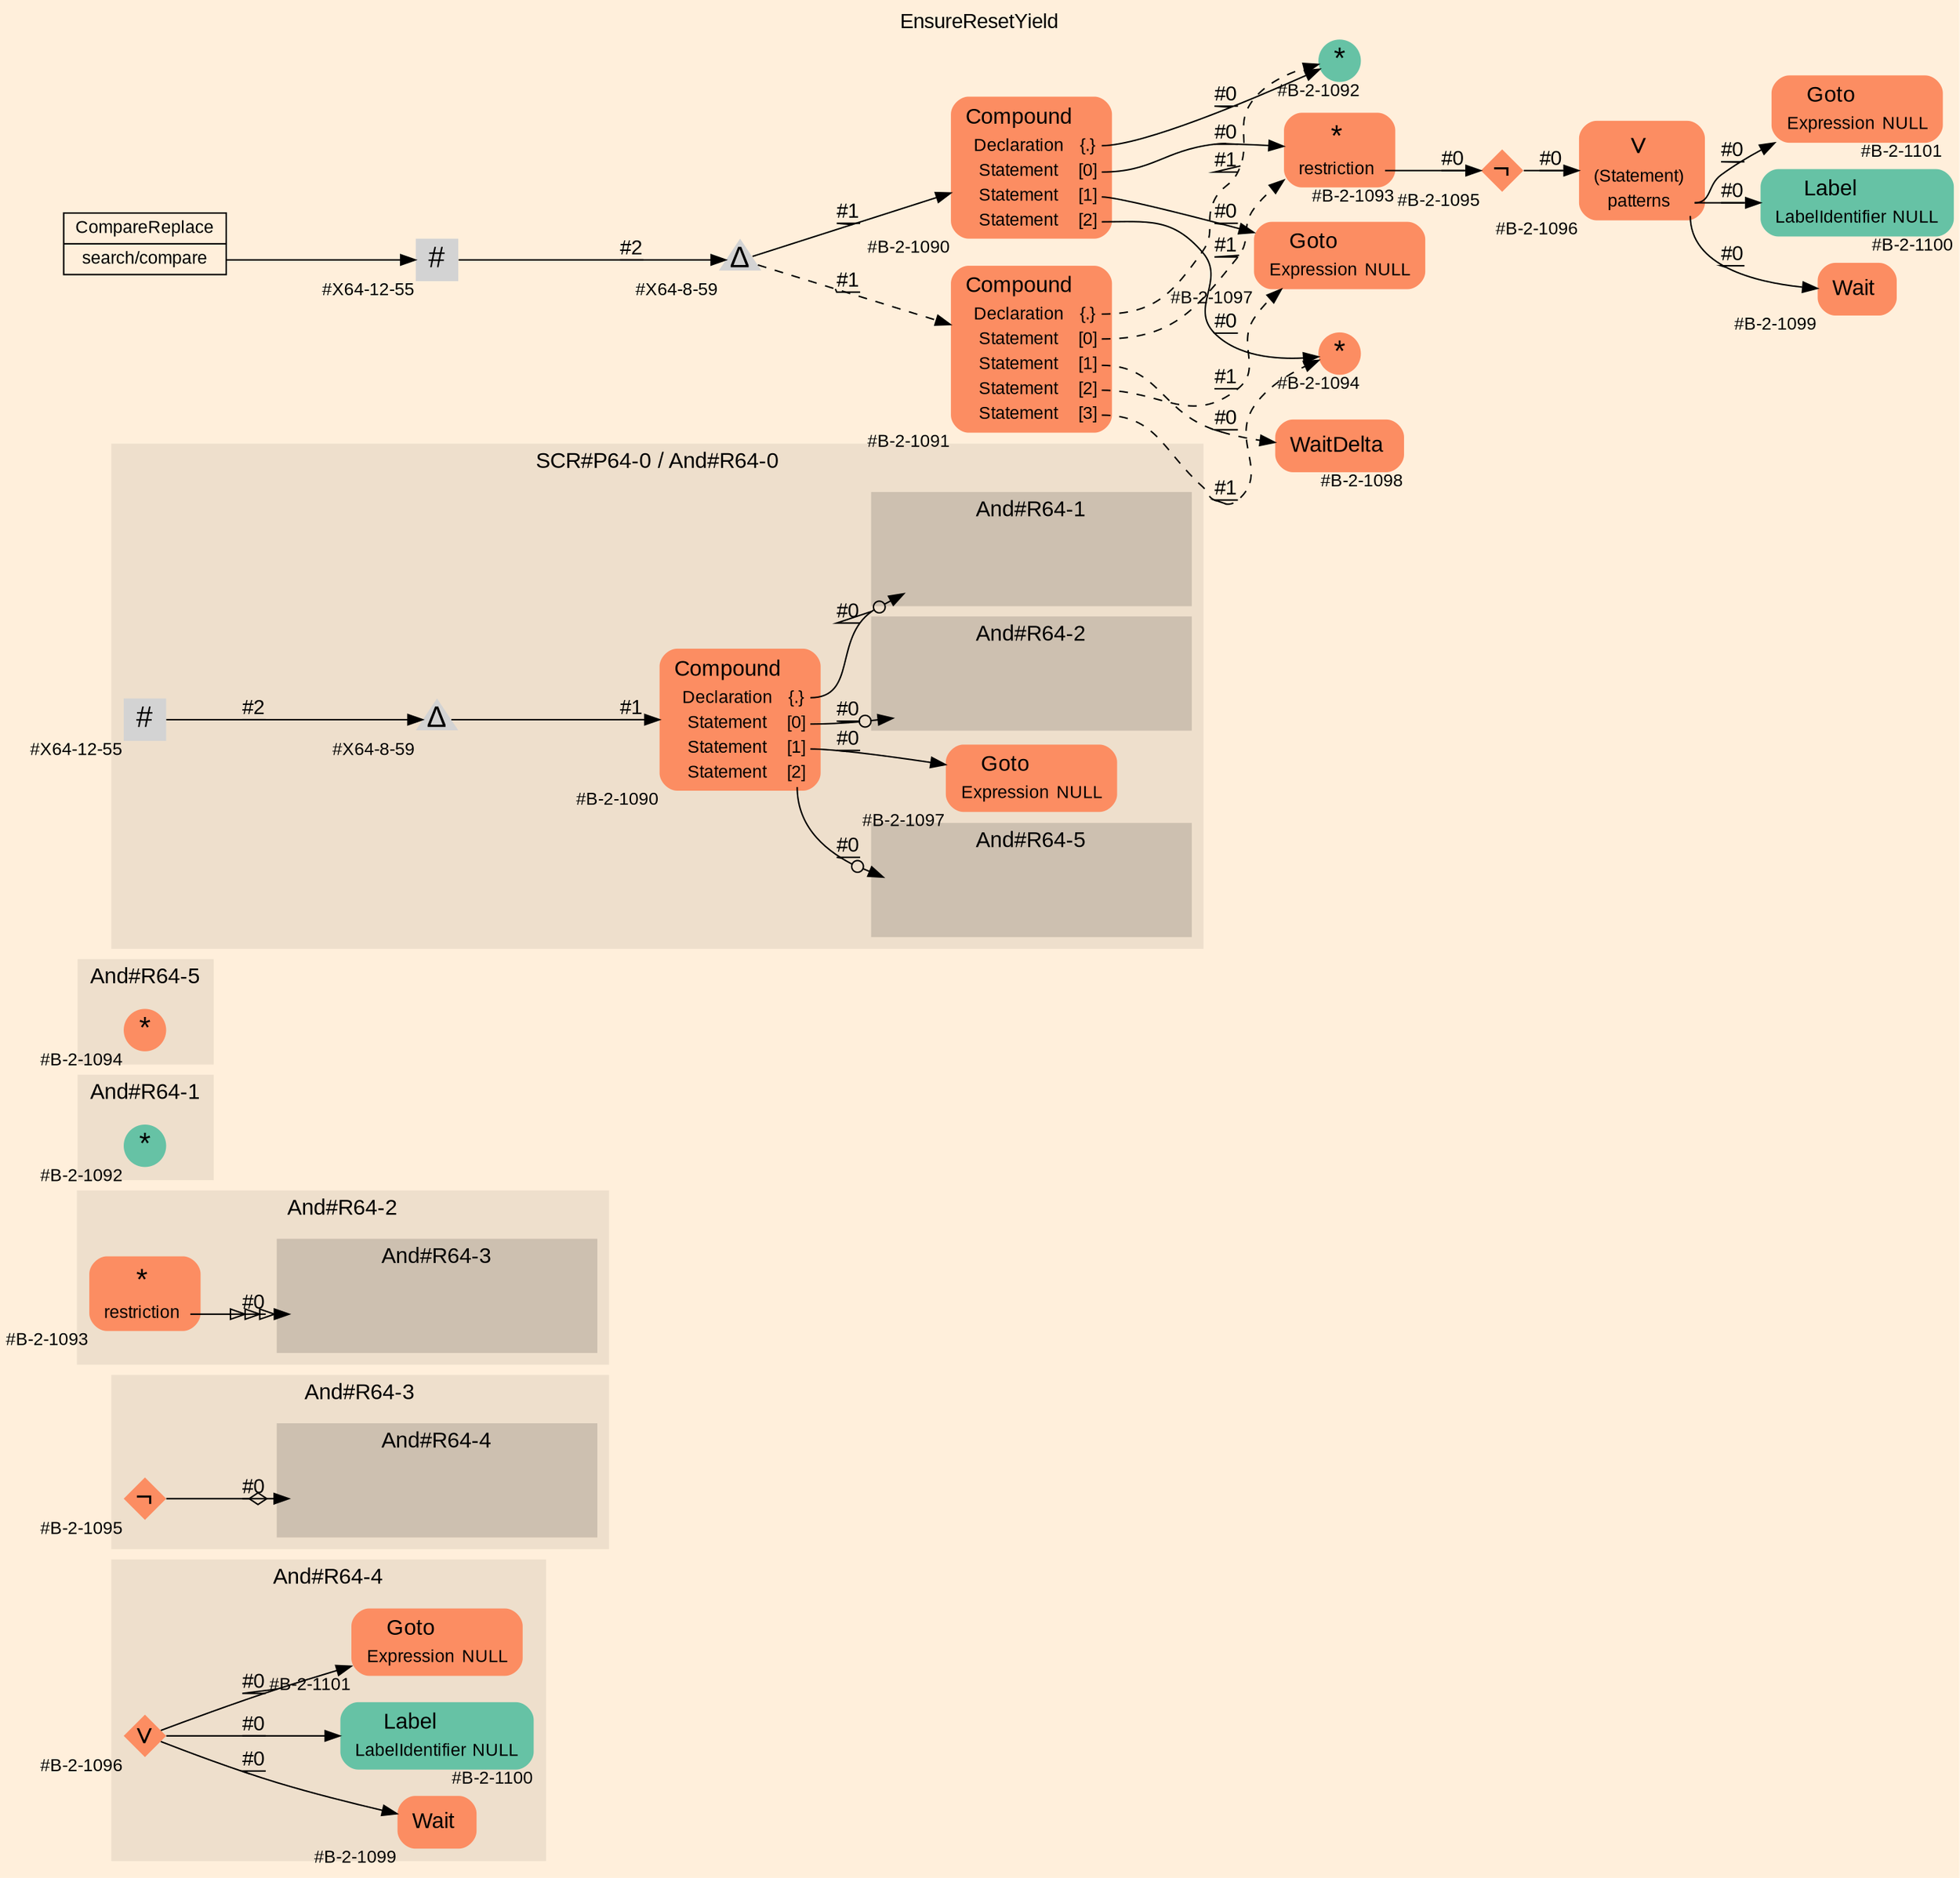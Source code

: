 digraph "EnsureResetYield" {
label = "EnsureResetYield"
labelloc = t
graph [
    rankdir = "LR"
    ranksep = 0.3
    bgcolor = antiquewhite1
    color = black
    fontcolor = black
    fontname = "Arial"
];
node [
    fontname = "Arial"
];
edge [
    fontname = "Arial"
];

// -------------------- figure And#R64-4 --------------------
// -------- region And#R64-4 ----------
subgraph "clusterAnd#R64-4" {
    label = "And#R64-4"
    style = "filled"
    color = antiquewhite2
    fontsize = "15"
    // -------- block And#R64-4/#B-2-1096 ----------
    "And#R64-4/#B-2-1096" [
        shape = "diamond"
        fillcolor = "/set28/2"
        xlabel = "#B-2-1096"
        fontsize = "12"
        fontcolor = black
        label = <<FONT POINT-SIZE="20" COLOR="black">∨</FONT>>
        style = "filled"
        penwidth = 0.0
        fixedsize = true
        width = 0.4
        height = 0.4
    ];
    
    // -------- block And#R64-4/#B-2-1100 ----------
    "And#R64-4/#B-2-1100" [
        shape = "plaintext"
        fillcolor = "/set28/1"
        xlabel = "#B-2-1100"
        fontsize = "12"
        fontcolor = black
        label = <<TABLE BORDER="0" CELLBORDER="0" CELLSPACING="0">
         <TR><TD><FONT POINT-SIZE="15" COLOR="black">Label</FONT></TD><TD></TD></TR>
         <TR><TD><FONT POINT-SIZE="12" COLOR="black">LabelIdentifier</FONT></TD><TD PORT="port0"><FONT POINT-SIZE="12" COLOR="black">NULL</FONT></TD></TR>
        </TABLE>>
        style = "rounded,filled"
    ];
    
    // -------- block And#R64-4/#B-2-1101 ----------
    "And#R64-4/#B-2-1101" [
        shape = "plaintext"
        fillcolor = "/set28/2"
        xlabel = "#B-2-1101"
        fontsize = "12"
        fontcolor = black
        label = <<TABLE BORDER="0" CELLBORDER="0" CELLSPACING="0">
         <TR><TD><FONT POINT-SIZE="15" COLOR="black">Goto</FONT></TD><TD></TD></TR>
         <TR><TD><FONT POINT-SIZE="12" COLOR="black">Expression</FONT></TD><TD PORT="port0"><FONT POINT-SIZE="12" COLOR="black">NULL</FONT></TD></TR>
        </TABLE>>
        style = "rounded,filled"
    ];
    
    // -------- block And#R64-4/#B-2-1099 ----------
    "And#R64-4/#B-2-1099" [
        shape = "plaintext"
        fillcolor = "/set28/2"
        xlabel = "#B-2-1099"
        fontsize = "12"
        fontcolor = black
        label = <<TABLE BORDER="0" CELLBORDER="0" CELLSPACING="0">
         <TR><TD><FONT POINT-SIZE="15" COLOR="black">Wait</FONT></TD><TD></TD></TR>
        </TABLE>>
        style = "rounded,filled"
    ];
    
}

"And#R64-4/#B-2-1096" -> "And#R64-4/#B-2-1101" [
    label = "#0"
    decorate = true
    color = black
    fontcolor = black
];

"And#R64-4/#B-2-1096" -> "And#R64-4/#B-2-1100" [
    label = "#0"
    decorate = true
    color = black
    fontcolor = black
];

"And#R64-4/#B-2-1096" -> "And#R64-4/#B-2-1099" [
    label = "#0"
    decorate = true
    color = black
    fontcolor = black
];


// -------------------- figure And#R64-3 --------------------
// -------- region And#R64-3 ----------
subgraph "clusterAnd#R64-3" {
    label = "And#R64-3"
    style = "filled"
    color = antiquewhite2
    fontsize = "15"
    // -------- block And#R64-3/#B-2-1095 ----------
    "And#R64-3/#B-2-1095" [
        shape = "diamond"
        fillcolor = "/set28/2"
        xlabel = "#B-2-1095"
        fontsize = "12"
        fontcolor = black
        label = <<FONT POINT-SIZE="20" COLOR="black">¬</FONT>>
        style = "filled"
        penwidth = 0.0
        fixedsize = true
        width = 0.4
        height = 0.4
    ];
    
    // -------- region And#R64-3/And#R64-4 ----------
    subgraph "clusterAnd#R64-3/And#R64-4" {
        label = "And#R64-4"
        style = "filled"
        color = antiquewhite3
        fontsize = "15"
        // -------- block And#R64-3/And#R64-4/#B-2-1096 ----------
        "And#R64-3/And#R64-4/#B-2-1096" [
            shape = none
            fillcolor = "/set28/2"
            xlabel = "#B-2-1096"
            fontsize = "12"
            fontcolor = black
            style = "invisible"
        ];
        
    }
    
}

"And#R64-3/#B-2-1095" -> "And#R64-3/And#R64-4/#B-2-1096" [
    arrowhead="normalnoneodiamond"
    label = "#0"
    decorate = true
    color = black
    fontcolor = black
];


// -------------------- figure And#R64-2 --------------------
// -------- region And#R64-2 ----------
subgraph "clusterAnd#R64-2" {
    label = "And#R64-2"
    style = "filled"
    color = antiquewhite2
    fontsize = "15"
    // -------- block And#R64-2/#B-2-1093 ----------
    "And#R64-2/#B-2-1093" [
        shape = "plaintext"
        fillcolor = "/set28/2"
        xlabel = "#B-2-1093"
        fontsize = "12"
        fontcolor = black
        label = <<TABLE BORDER="0" CELLBORDER="0" CELLSPACING="0">
         <TR><TD><FONT POINT-SIZE="20" COLOR="black">*</FONT></TD><TD></TD></TR>
         <TR><TD><FONT POINT-SIZE="12" COLOR="black">restriction</FONT></TD><TD PORT="port0"></TD></TR>
        </TABLE>>
        style = "rounded,filled"
    ];
    
    // -------- region And#R64-2/And#R64-3 ----------
    subgraph "clusterAnd#R64-2/And#R64-3" {
        label = "And#R64-3"
        style = "filled"
        color = antiquewhite3
        fontsize = "15"
        // -------- block And#R64-2/And#R64-3/#B-2-1095 ----------
        "And#R64-2/And#R64-3/#B-2-1095" [
            shape = none
            fillcolor = "/set28/2"
            xlabel = "#B-2-1095"
            fontsize = "12"
            fontcolor = black
            style = "invisible"
        ];
        
    }
    
}

"And#R64-2/#B-2-1093":port0 -> "And#R64-2/And#R64-3/#B-2-1095" [
    arrowhead="normalonormalonormalonormal"
    label = "#0"
    decorate = true
    color = black
    fontcolor = black
];


// -------------------- figure And#R64-1 --------------------
// -------- region And#R64-1 ----------
subgraph "clusterAnd#R64-1" {
    label = "And#R64-1"
    style = "filled"
    color = antiquewhite2
    fontsize = "15"
    // -------- block And#R64-1/#B-2-1092 ----------
    "And#R64-1/#B-2-1092" [
        shape = "circle"
        fillcolor = "/set28/1"
        xlabel = "#B-2-1092"
        fontsize = "12"
        fontcolor = black
        label = <<FONT POINT-SIZE="20" COLOR="black">*</FONT>>
        style = "filled"
        penwidth = 0.0
        fixedsize = true
        width = 0.4
        height = 0.4
    ];
    
}


// -------------------- figure And#R64-5 --------------------
// -------- region And#R64-5 ----------
subgraph "clusterAnd#R64-5" {
    label = "And#R64-5"
    style = "filled"
    color = antiquewhite2
    fontsize = "15"
    // -------- block And#R64-5/#B-2-1094 ----------
    "And#R64-5/#B-2-1094" [
        shape = "circle"
        fillcolor = "/set28/2"
        xlabel = "#B-2-1094"
        fontsize = "12"
        fontcolor = black
        label = <<FONT POINT-SIZE="20" COLOR="black">*</FONT>>
        style = "filled"
        penwidth = 0.0
        fixedsize = true
        width = 0.4
        height = 0.4
    ];
    
}


// -------------------- figure And#R64-0 --------------------
// -------- region And#R64-0 ----------
subgraph "clusterAnd#R64-0" {
    label = "SCR#P64-0 / And#R64-0"
    style = "filled"
    color = antiquewhite2
    fontsize = "15"
    // -------- block And#R64-0/#B-2-1090 ----------
    "And#R64-0/#B-2-1090" [
        shape = "plaintext"
        fillcolor = "/set28/2"
        xlabel = "#B-2-1090"
        fontsize = "12"
        fontcolor = black
        label = <<TABLE BORDER="0" CELLBORDER="0" CELLSPACING="0">
         <TR><TD><FONT POINT-SIZE="15" COLOR="black">Compound</FONT></TD><TD></TD></TR>
         <TR><TD><FONT POINT-SIZE="12" COLOR="black">Declaration</FONT></TD><TD PORT="port0"><FONT POINT-SIZE="12" COLOR="black">{.}</FONT></TD></TR>
         <TR><TD><FONT POINT-SIZE="12" COLOR="black">Statement</FONT></TD><TD PORT="port1"><FONT POINT-SIZE="12" COLOR="black">[0]</FONT></TD></TR>
         <TR><TD><FONT POINT-SIZE="12" COLOR="black">Statement</FONT></TD><TD PORT="port2"><FONT POINT-SIZE="12" COLOR="black">[1]</FONT></TD></TR>
         <TR><TD><FONT POINT-SIZE="12" COLOR="black">Statement</FONT></TD><TD PORT="port3"><FONT POINT-SIZE="12" COLOR="black">[2]</FONT></TD></TR>
        </TABLE>>
        style = "rounded,filled"
    ];
    
    // -------- block And#R64-0/#B-2-1097 ----------
    "And#R64-0/#B-2-1097" [
        shape = "plaintext"
        fillcolor = "/set28/2"
        xlabel = "#B-2-1097"
        fontsize = "12"
        fontcolor = black
        label = <<TABLE BORDER="0" CELLBORDER="0" CELLSPACING="0">
         <TR><TD><FONT POINT-SIZE="15" COLOR="black">Goto</FONT></TD><TD></TD></TR>
         <TR><TD><FONT POINT-SIZE="12" COLOR="black">Expression</FONT></TD><TD PORT="port0"><FONT POINT-SIZE="12" COLOR="black">NULL</FONT></TD></TR>
        </TABLE>>
        style = "rounded,filled"
    ];
    
    // -------- block And#R64-0/#X64-12-55 ----------
    "And#R64-0/#X64-12-55" [
        shape = "square"
        xlabel = "#X64-12-55"
        fontsize = "12"
        fontcolor = black
        label = <<FONT POINT-SIZE="20" COLOR="black">#</FONT>>
        style = "filled"
        penwidth = 0.0
        fixedsize = true
        width = 0.4
        height = 0.4
    ];
    
    // -------- block And#R64-0/#X64-8-59 ----------
    "And#R64-0/#X64-8-59" [
        shape = "triangle"
        xlabel = "#X64-8-59"
        fontsize = "12"
        fontcolor = black
        label = <<FONT POINT-SIZE="20" COLOR="black">Δ</FONT>>
        style = "filled"
        penwidth = 0.0
        fixedsize = true
        width = 0.4
        height = 0.4
    ];
    
    // -------- region And#R64-0/And#R64-1 ----------
    subgraph "clusterAnd#R64-0/And#R64-1" {
        label = "And#R64-1"
        style = "filled"
        color = antiquewhite3
        fontsize = "15"
        // -------- block And#R64-0/And#R64-1/#B-2-1092 ----------
        "And#R64-0/And#R64-1/#B-2-1092" [
            shape = none
            fillcolor = "/set28/1"
            xlabel = "#B-2-1092"
            fontsize = "12"
            fontcolor = black
            style = "invisible"
        ];
        
    }
    
    // -------- region And#R64-0/And#R64-2 ----------
    subgraph "clusterAnd#R64-0/And#R64-2" {
        label = "And#R64-2"
        style = "filled"
        color = antiquewhite3
        fontsize = "15"
        // -------- block And#R64-0/And#R64-2/#B-2-1093 ----------
        "And#R64-0/And#R64-2/#B-2-1093" [
            shape = none
            fillcolor = "/set28/2"
            xlabel = "#B-2-1093"
            fontsize = "12"
            fontcolor = black
            style = "invisible"
        ];
        
    }
    
    // -------- region And#R64-0/And#R64-5 ----------
    subgraph "clusterAnd#R64-0/And#R64-5" {
        label = "And#R64-5"
        style = "filled"
        color = antiquewhite3
        fontsize = "15"
        // -------- block And#R64-0/And#R64-5/#B-2-1094 ----------
        "And#R64-0/And#R64-5/#B-2-1094" [
            shape = none
            fillcolor = "/set28/2"
            xlabel = "#B-2-1094"
            fontsize = "12"
            fontcolor = black
            style = "invisible"
        ];
        
    }
    
}

"And#R64-0/#B-2-1090":port0 -> "And#R64-0/And#R64-1/#B-2-1092" [
    arrowhead="normalnoneodot"
    label = "#0"
    decorate = true
    color = black
    fontcolor = black
];

"And#R64-0/#B-2-1090":port1 -> "And#R64-0/And#R64-2/#B-2-1093" [
    arrowhead="normalnoneodot"
    label = "#0"
    decorate = true
    color = black
    fontcolor = black
];

"And#R64-0/#B-2-1090":port2 -> "And#R64-0/#B-2-1097" [
    label = "#0"
    decorate = true
    color = black
    fontcolor = black
];

"And#R64-0/#B-2-1090":port3 -> "And#R64-0/And#R64-5/#B-2-1094" [
    arrowhead="normalnoneodot"
    label = "#0"
    decorate = true
    color = black
    fontcolor = black
];

"And#R64-0/#X64-12-55" -> "And#R64-0/#X64-8-59" [
    label = "#2"
    decorate = true
    color = black
    fontcolor = black
];

"And#R64-0/#X64-8-59" -> "And#R64-0/#B-2-1090" [
    label = "#1"
    decorate = true
    color = black
    fontcolor = black
];


// -------------------- transformation figure --------------------
// -------- block CR#X64-10-64 ----------
"CR#X64-10-64" [
    shape = "record"
    fillcolor = antiquewhite1
    fontsize = "12"
    fontcolor = black
    label = "<fixed> CompareReplace | <port0> search/compare"
    style = "filled"
    color = black
];

// -------- block #X64-12-55 ----------
"#X64-12-55" [
    shape = "square"
    xlabel = "#X64-12-55"
    fontsize = "12"
    fontcolor = black
    label = <<FONT POINT-SIZE="20" COLOR="black">#</FONT>>
    style = "filled"
    penwidth = 0.0
    fixedsize = true
    width = 0.4
    height = 0.4
];

// -------- block #X64-8-59 ----------
"#X64-8-59" [
    shape = "triangle"
    xlabel = "#X64-8-59"
    fontsize = "12"
    fontcolor = black
    label = <<FONT POINT-SIZE="20" COLOR="black">Δ</FONT>>
    style = "filled"
    penwidth = 0.0
    fixedsize = true
    width = 0.4
    height = 0.4
];

// -------- block #B-2-1090 ----------
"#B-2-1090" [
    shape = "plaintext"
    fillcolor = "/set28/2"
    xlabel = "#B-2-1090"
    fontsize = "12"
    fontcolor = black
    label = <<TABLE BORDER="0" CELLBORDER="0" CELLSPACING="0">
     <TR><TD><FONT POINT-SIZE="15" COLOR="black">Compound</FONT></TD><TD></TD></TR>
     <TR><TD><FONT POINT-SIZE="12" COLOR="black">Declaration</FONT></TD><TD PORT="port0"><FONT POINT-SIZE="12" COLOR="black">{.}</FONT></TD></TR>
     <TR><TD><FONT POINT-SIZE="12" COLOR="black">Statement</FONT></TD><TD PORT="port1"><FONT POINT-SIZE="12" COLOR="black">[0]</FONT></TD></TR>
     <TR><TD><FONT POINT-SIZE="12" COLOR="black">Statement</FONT></TD><TD PORT="port2"><FONT POINT-SIZE="12" COLOR="black">[1]</FONT></TD></TR>
     <TR><TD><FONT POINT-SIZE="12" COLOR="black">Statement</FONT></TD><TD PORT="port3"><FONT POINT-SIZE="12" COLOR="black">[2]</FONT></TD></TR>
    </TABLE>>
    style = "rounded,filled"
];

// -------- block #B-2-1092 ----------
"#B-2-1092" [
    shape = "circle"
    fillcolor = "/set28/1"
    xlabel = "#B-2-1092"
    fontsize = "12"
    fontcolor = black
    label = <<FONT POINT-SIZE="20" COLOR="black">*</FONT>>
    style = "filled"
    penwidth = 0.0
    fixedsize = true
    width = 0.4
    height = 0.4
];

// -------- block #B-2-1093 ----------
"#B-2-1093" [
    shape = "plaintext"
    fillcolor = "/set28/2"
    xlabel = "#B-2-1093"
    fontsize = "12"
    fontcolor = black
    label = <<TABLE BORDER="0" CELLBORDER="0" CELLSPACING="0">
     <TR><TD><FONT POINT-SIZE="20" COLOR="black">*</FONT></TD><TD></TD></TR>
     <TR><TD><FONT POINT-SIZE="12" COLOR="black">restriction</FONT></TD><TD PORT="port0"></TD></TR>
    </TABLE>>
    style = "rounded,filled"
];

// -------- block #B-2-1095 ----------
"#B-2-1095" [
    shape = "diamond"
    fillcolor = "/set28/2"
    xlabel = "#B-2-1095"
    fontsize = "12"
    fontcolor = black
    label = <<FONT POINT-SIZE="20" COLOR="black">¬</FONT>>
    style = "filled"
    penwidth = 0.0
    fixedsize = true
    width = 0.4
    height = 0.4
];

// -------- block #B-2-1096 ----------
"#B-2-1096" [
    shape = "plaintext"
    fillcolor = "/set28/2"
    xlabel = "#B-2-1096"
    fontsize = "12"
    fontcolor = black
    label = <<TABLE BORDER="0" CELLBORDER="0" CELLSPACING="0">
     <TR><TD><FONT POINT-SIZE="20" COLOR="black">∨</FONT></TD><TD></TD></TR>
     <TR><TD><FONT POINT-SIZE="12" COLOR="black">(Statement)</FONT></TD><TD PORT="port0"></TD></TR>
     <TR><TD><FONT POINT-SIZE="12" COLOR="black">patterns</FONT></TD><TD PORT="port1"></TD></TR>
    </TABLE>>
    style = "rounded,filled"
];

// -------- block #B-2-1101 ----------
"#B-2-1101" [
    shape = "plaintext"
    fillcolor = "/set28/2"
    xlabel = "#B-2-1101"
    fontsize = "12"
    fontcolor = black
    label = <<TABLE BORDER="0" CELLBORDER="0" CELLSPACING="0">
     <TR><TD><FONT POINT-SIZE="15" COLOR="black">Goto</FONT></TD><TD></TD></TR>
     <TR><TD><FONT POINT-SIZE="12" COLOR="black">Expression</FONT></TD><TD PORT="port0"><FONT POINT-SIZE="12" COLOR="black">NULL</FONT></TD></TR>
    </TABLE>>
    style = "rounded,filled"
];

// -------- block #B-2-1100 ----------
"#B-2-1100" [
    shape = "plaintext"
    fillcolor = "/set28/1"
    xlabel = "#B-2-1100"
    fontsize = "12"
    fontcolor = black
    label = <<TABLE BORDER="0" CELLBORDER="0" CELLSPACING="0">
     <TR><TD><FONT POINT-SIZE="15" COLOR="black">Label</FONT></TD><TD></TD></TR>
     <TR><TD><FONT POINT-SIZE="12" COLOR="black">LabelIdentifier</FONT></TD><TD PORT="port0"><FONT POINT-SIZE="12" COLOR="black">NULL</FONT></TD></TR>
    </TABLE>>
    style = "rounded,filled"
];

// -------- block #B-2-1099 ----------
"#B-2-1099" [
    shape = "plaintext"
    fillcolor = "/set28/2"
    xlabel = "#B-2-1099"
    fontsize = "12"
    fontcolor = black
    label = <<TABLE BORDER="0" CELLBORDER="0" CELLSPACING="0">
     <TR><TD><FONT POINT-SIZE="15" COLOR="black">Wait</FONT></TD><TD></TD></TR>
    </TABLE>>
    style = "rounded,filled"
];

// -------- block #B-2-1097 ----------
"#B-2-1097" [
    shape = "plaintext"
    fillcolor = "/set28/2"
    xlabel = "#B-2-1097"
    fontsize = "12"
    fontcolor = black
    label = <<TABLE BORDER="0" CELLBORDER="0" CELLSPACING="0">
     <TR><TD><FONT POINT-SIZE="15" COLOR="black">Goto</FONT></TD><TD></TD></TR>
     <TR><TD><FONT POINT-SIZE="12" COLOR="black">Expression</FONT></TD><TD PORT="port0"><FONT POINT-SIZE="12" COLOR="black">NULL</FONT></TD></TR>
    </TABLE>>
    style = "rounded,filled"
];

// -------- block #B-2-1094 ----------
"#B-2-1094" [
    shape = "circle"
    fillcolor = "/set28/2"
    xlabel = "#B-2-1094"
    fontsize = "12"
    fontcolor = black
    label = <<FONT POINT-SIZE="20" COLOR="black">*</FONT>>
    style = "filled"
    penwidth = 0.0
    fixedsize = true
    width = 0.4
    height = 0.4
];

// -------- block #B-2-1091 ----------
"#B-2-1091" [
    shape = "plaintext"
    fillcolor = "/set28/2"
    xlabel = "#B-2-1091"
    fontsize = "12"
    fontcolor = black
    label = <<TABLE BORDER="0" CELLBORDER="0" CELLSPACING="0">
     <TR><TD><FONT POINT-SIZE="15" COLOR="black">Compound</FONT></TD><TD></TD></TR>
     <TR><TD><FONT POINT-SIZE="12" COLOR="black">Declaration</FONT></TD><TD PORT="port0"><FONT POINT-SIZE="12" COLOR="black">{.}</FONT></TD></TR>
     <TR><TD><FONT POINT-SIZE="12" COLOR="black">Statement</FONT></TD><TD PORT="port1"><FONT POINT-SIZE="12" COLOR="black">[0]</FONT></TD></TR>
     <TR><TD><FONT POINT-SIZE="12" COLOR="black">Statement</FONT></TD><TD PORT="port2"><FONT POINT-SIZE="12" COLOR="black">[1]</FONT></TD></TR>
     <TR><TD><FONT POINT-SIZE="12" COLOR="black">Statement</FONT></TD><TD PORT="port3"><FONT POINT-SIZE="12" COLOR="black">[2]</FONT></TD></TR>
     <TR><TD><FONT POINT-SIZE="12" COLOR="black">Statement</FONT></TD><TD PORT="port4"><FONT POINT-SIZE="12" COLOR="black">[3]</FONT></TD></TR>
    </TABLE>>
    style = "rounded,filled"
];

// -------- block #B-2-1098 ----------
"#B-2-1098" [
    shape = "plaintext"
    fillcolor = "/set28/2"
    xlabel = "#B-2-1098"
    fontsize = "12"
    fontcolor = black
    label = <<TABLE BORDER="0" CELLBORDER="0" CELLSPACING="0">
     <TR><TD><FONT POINT-SIZE="15" COLOR="black">WaitDelta</FONT></TD><TD></TD></TR>
    </TABLE>>
    style = "rounded,filled"
];

"CR#X64-10-64":port0 -> "#X64-12-55" [
    label = ""
    decorate = true
    color = black
    fontcolor = black
];

"#X64-12-55" -> "#X64-8-59" [
    label = "#2"
    decorate = true
    color = black
    fontcolor = black
];

"#X64-8-59" -> "#B-2-1090" [
    label = "#1"
    decorate = true
    color = black
    fontcolor = black
];

"#X64-8-59" -> "#B-2-1091" [
    style="dashed"
    label = "#1"
    decorate = true
    color = black
    fontcolor = black
];

"#B-2-1090":port0 -> "#B-2-1092" [
    label = "#0"
    decorate = true
    color = black
    fontcolor = black
];

"#B-2-1090":port1 -> "#B-2-1093" [
    label = "#0"
    decorate = true
    color = black
    fontcolor = black
];

"#B-2-1090":port2 -> "#B-2-1097" [
    label = "#0"
    decorate = true
    color = black
    fontcolor = black
];

"#B-2-1090":port3 -> "#B-2-1094" [
    label = "#0"
    decorate = true
    color = black
    fontcolor = black
];

"#B-2-1093":port0 -> "#B-2-1095" [
    label = "#0"
    decorate = true
    color = black
    fontcolor = black
];

"#B-2-1095" -> "#B-2-1096" [
    label = "#0"
    decorate = true
    color = black
    fontcolor = black
];

"#B-2-1096":port1 -> "#B-2-1101" [
    label = "#0"
    decorate = true
    color = black
    fontcolor = black
];

"#B-2-1096":port1 -> "#B-2-1100" [
    label = "#0"
    decorate = true
    color = black
    fontcolor = black
];

"#B-2-1096":port1 -> "#B-2-1099" [
    label = "#0"
    decorate = true
    color = black
    fontcolor = black
];

"#B-2-1091":port0 -> "#B-2-1092" [
    style="dashed"
    label = "#1"
    decorate = true
    color = black
    fontcolor = black
];

"#B-2-1091":port1 -> "#B-2-1093" [
    style="dashed"
    label = "#1"
    decorate = true
    color = black
    fontcolor = black
];

"#B-2-1091":port2 -> "#B-2-1098" [
    style="dashed"
    label = "#0"
    decorate = true
    color = black
    fontcolor = black
];

"#B-2-1091":port3 -> "#B-2-1097" [
    style="dashed"
    label = "#1"
    decorate = true
    color = black
    fontcolor = black
];

"#B-2-1091":port4 -> "#B-2-1094" [
    style="dashed"
    label = "#1"
    decorate = true
    color = black
    fontcolor = black
];


}
